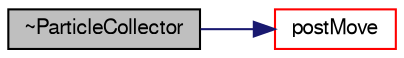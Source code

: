 digraph "~ParticleCollector"
{
  bgcolor="transparent";
  edge [fontname="FreeSans",fontsize="10",labelfontname="FreeSans",labelfontsize="10"];
  node [fontname="FreeSans",fontsize="10",shape=record];
  rankdir="LR";
  Node62 [label="~ParticleCollector",height=0.2,width=0.4,color="black", fillcolor="grey75", style="filled", fontcolor="black"];
  Node62 -> Node63 [color="midnightblue",fontsize="10",style="solid",fontname="FreeSans"];
  Node63 [label="postMove",height=0.2,width=0.4,color="red",URL="$a23982.html#ad80ec59f5189e675eaab801f75603ed2",tooltip="Post-move hook. "];
}
